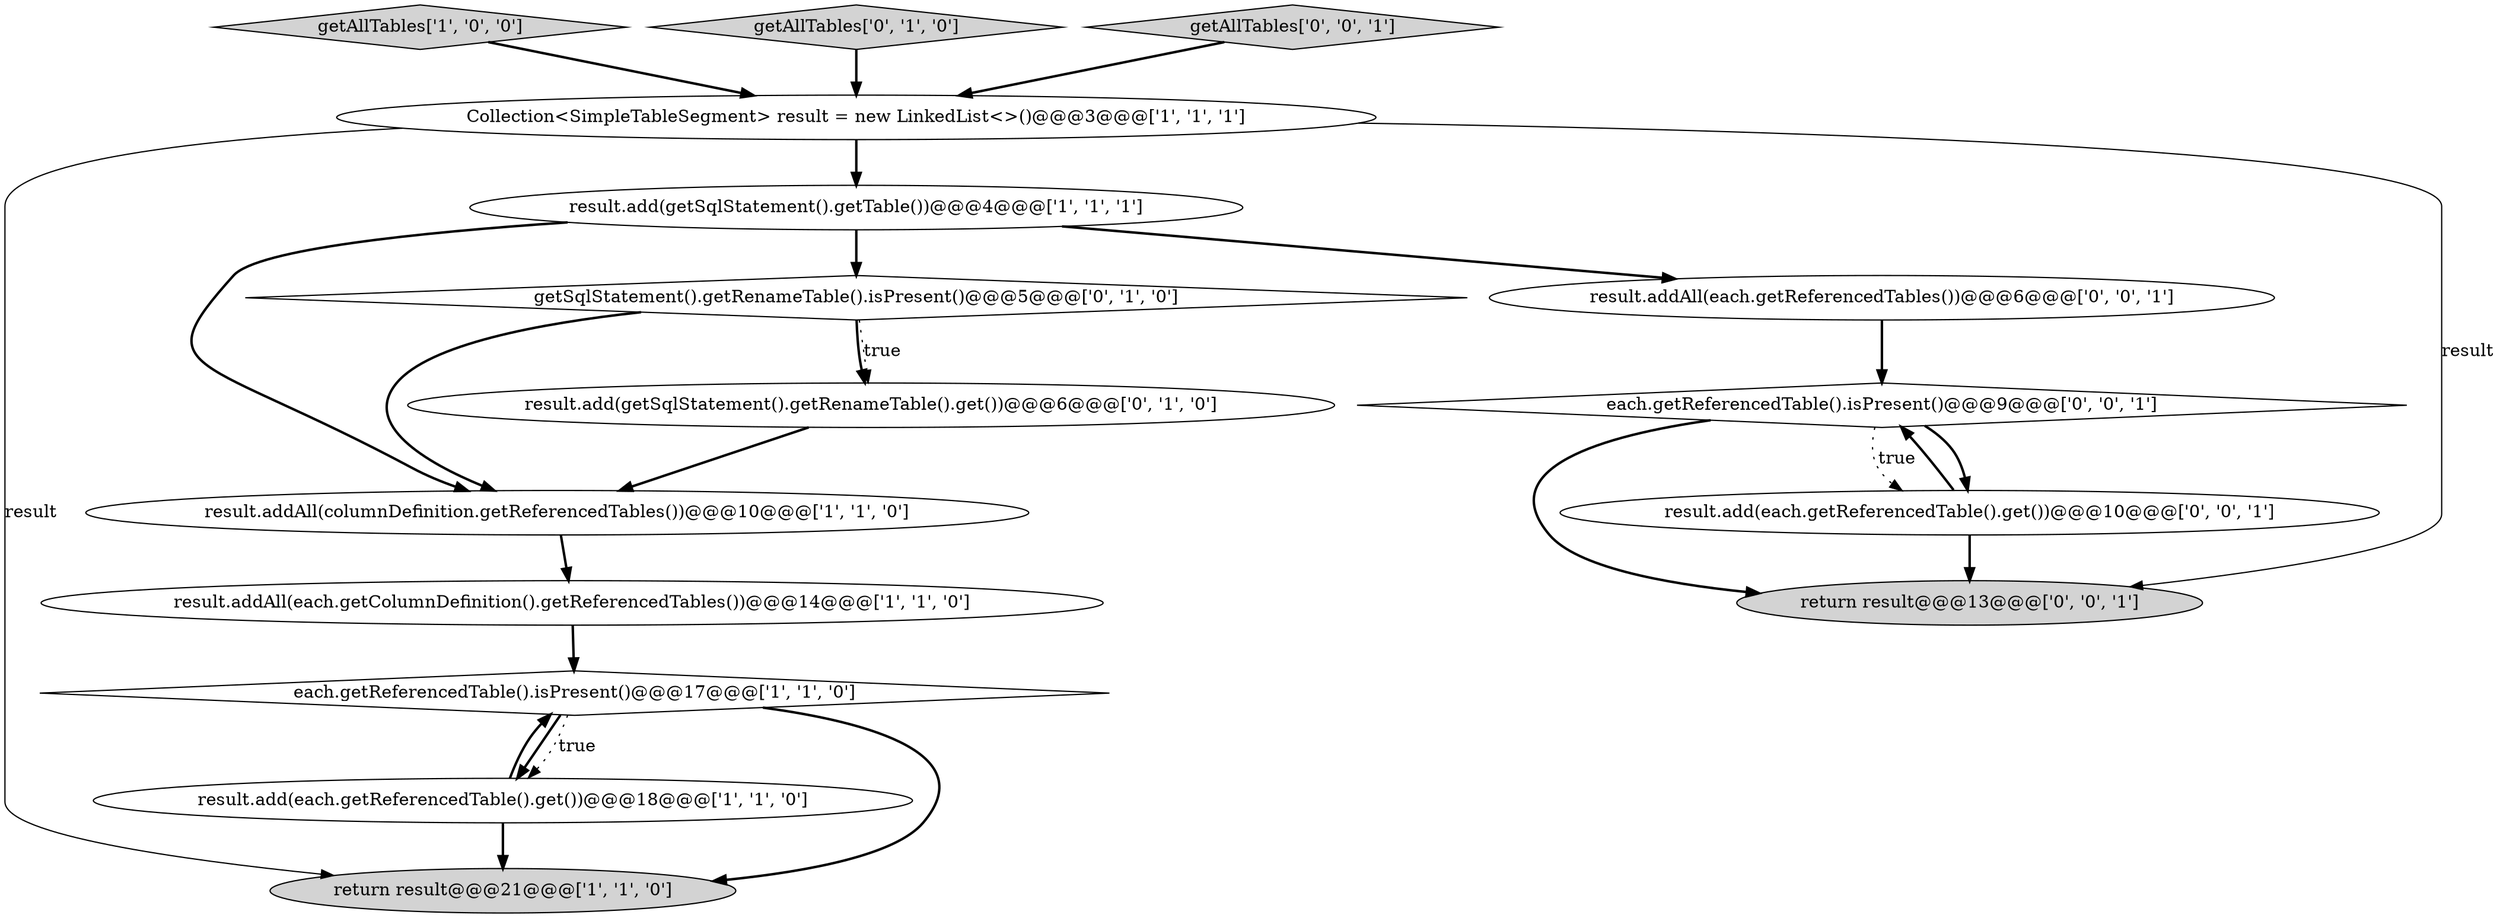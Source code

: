 digraph {
9 [style = filled, label = "getSqlStatement().getRenameTable().isPresent()@@@5@@@['0', '1', '0']", fillcolor = white, shape = diamond image = "AAA1AAABBB2BBB"];
7 [style = filled, label = "each.getReferencedTable().isPresent()@@@17@@@['1', '1', '0']", fillcolor = white, shape = diamond image = "AAA0AAABBB1BBB"];
1 [style = filled, label = "getAllTables['1', '0', '0']", fillcolor = lightgray, shape = diamond image = "AAA0AAABBB1BBB"];
8 [style = filled, label = "getAllTables['0', '1', '0']", fillcolor = lightgray, shape = diamond image = "AAA0AAABBB2BBB"];
0 [style = filled, label = "return result@@@21@@@['1', '1', '0']", fillcolor = lightgray, shape = ellipse image = "AAA0AAABBB1BBB"];
10 [style = filled, label = "result.add(getSqlStatement().getRenameTable().get())@@@6@@@['0', '1', '0']", fillcolor = white, shape = ellipse image = "AAA1AAABBB2BBB"];
11 [style = filled, label = "result.addAll(each.getReferencedTables())@@@6@@@['0', '0', '1']", fillcolor = white, shape = ellipse image = "AAA0AAABBB3BBB"];
15 [style = filled, label = "getAllTables['0', '0', '1']", fillcolor = lightgray, shape = diamond image = "AAA0AAABBB3BBB"];
12 [style = filled, label = "each.getReferencedTable().isPresent()@@@9@@@['0', '0', '1']", fillcolor = white, shape = diamond image = "AAA0AAABBB3BBB"];
14 [style = filled, label = "result.add(each.getReferencedTable().get())@@@10@@@['0', '0', '1']", fillcolor = white, shape = ellipse image = "AAA0AAABBB3BBB"];
5 [style = filled, label = "result.addAll(columnDefinition.getReferencedTables())@@@10@@@['1', '1', '0']", fillcolor = white, shape = ellipse image = "AAA0AAABBB1BBB"];
6 [style = filled, label = "result.add(each.getReferencedTable().get())@@@18@@@['1', '1', '0']", fillcolor = white, shape = ellipse image = "AAA0AAABBB1BBB"];
13 [style = filled, label = "return result@@@13@@@['0', '0', '1']", fillcolor = lightgray, shape = ellipse image = "AAA0AAABBB3BBB"];
3 [style = filled, label = "Collection<SimpleTableSegment> result = new LinkedList<>()@@@3@@@['1', '1', '1']", fillcolor = white, shape = ellipse image = "AAA0AAABBB1BBB"];
2 [style = filled, label = "result.addAll(each.getColumnDefinition().getReferencedTables())@@@14@@@['1', '1', '0']", fillcolor = white, shape = ellipse image = "AAA0AAABBB1BBB"];
4 [style = filled, label = "result.add(getSqlStatement().getTable())@@@4@@@['1', '1', '1']", fillcolor = white, shape = ellipse image = "AAA0AAABBB1BBB"];
5->2 [style = bold, label=""];
11->12 [style = bold, label=""];
2->7 [style = bold, label=""];
12->14 [style = bold, label=""];
4->11 [style = bold, label=""];
4->5 [style = bold, label=""];
6->0 [style = bold, label=""];
7->6 [style = bold, label=""];
14->13 [style = bold, label=""];
14->12 [style = bold, label=""];
8->3 [style = bold, label=""];
9->10 [style = dotted, label="true"];
12->13 [style = bold, label=""];
3->0 [style = solid, label="result"];
1->3 [style = bold, label=""];
3->13 [style = solid, label="result"];
4->9 [style = bold, label=""];
7->0 [style = bold, label=""];
12->14 [style = dotted, label="true"];
15->3 [style = bold, label=""];
6->7 [style = bold, label=""];
9->5 [style = bold, label=""];
3->4 [style = bold, label=""];
10->5 [style = bold, label=""];
9->10 [style = bold, label=""];
7->6 [style = dotted, label="true"];
}
